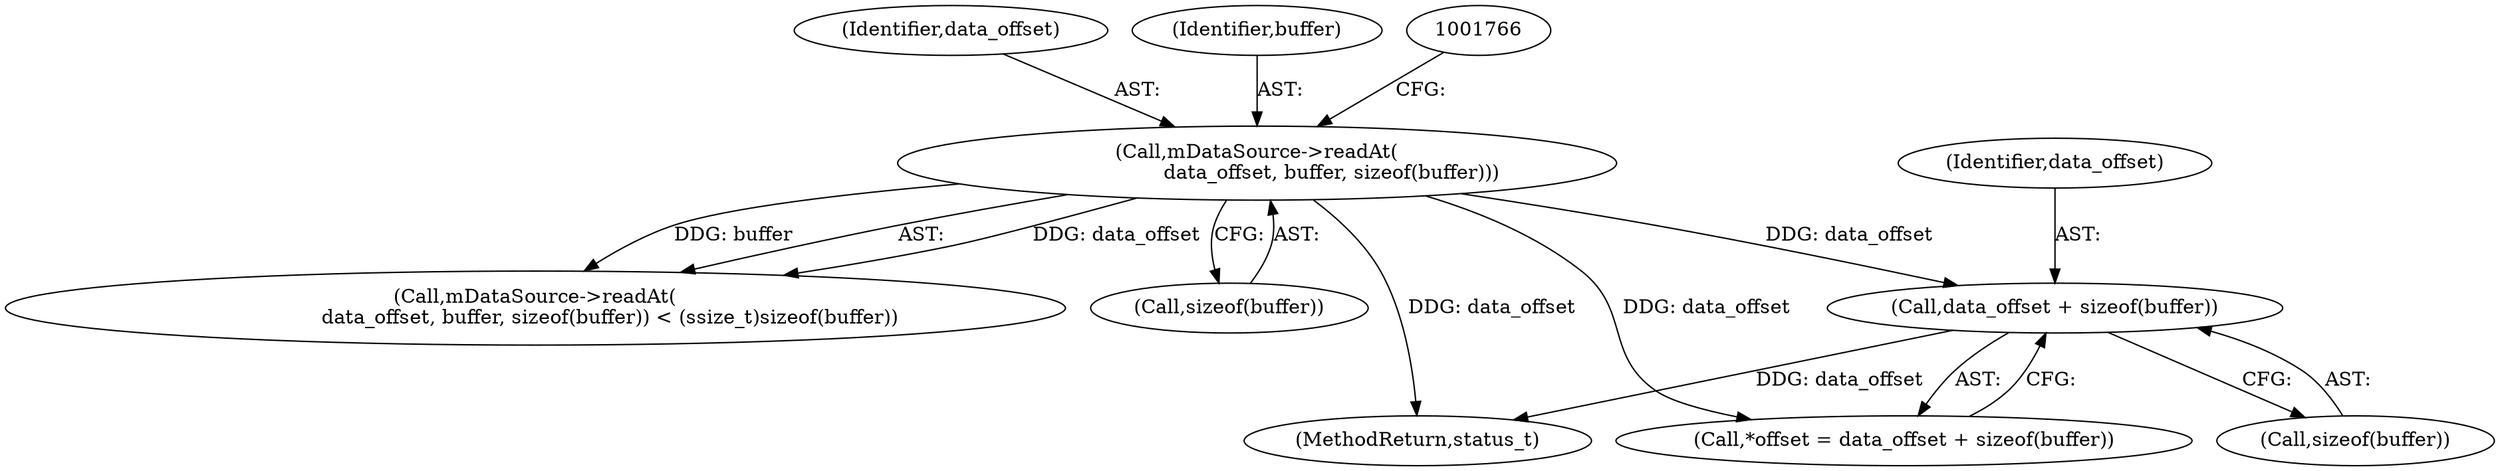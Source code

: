 digraph "0_Android_8a3a2f6ea7defe1a81bb32b3c9f3537f84749b9d@API" {
"1001830" [label="(Call,data_offset + sizeof(buffer))"];
"1001760" [label="(Call,mDataSource->readAt(\n                        data_offset, buffer, sizeof(buffer)))"];
"1001827" [label="(Call,*offset = data_offset + sizeof(buffer))"];
"1001763" [label="(Call,sizeof(buffer))"];
"1001760" [label="(Call,mDataSource->readAt(\n                        data_offset, buffer, sizeof(buffer)))"];
"1001831" [label="(Identifier,data_offset)"];
"1001830" [label="(Call,data_offset + sizeof(buffer))"];
"1001759" [label="(Call,mDataSource->readAt(\n                        data_offset, buffer, sizeof(buffer)) < (ssize_t)sizeof(buffer))"];
"1001761" [label="(Identifier,data_offset)"];
"1001832" [label="(Call,sizeof(buffer))"];
"1001762" [label="(Identifier,buffer)"];
"1003903" [label="(MethodReturn,status_t)"];
"1001830" -> "1001827"  [label="AST: "];
"1001830" -> "1001832"  [label="CFG: "];
"1001831" -> "1001830"  [label="AST: "];
"1001832" -> "1001830"  [label="AST: "];
"1001827" -> "1001830"  [label="CFG: "];
"1001830" -> "1003903"  [label="DDG: data_offset"];
"1001760" -> "1001830"  [label="DDG: data_offset"];
"1001760" -> "1001759"  [label="AST: "];
"1001760" -> "1001763"  [label="CFG: "];
"1001761" -> "1001760"  [label="AST: "];
"1001762" -> "1001760"  [label="AST: "];
"1001763" -> "1001760"  [label="AST: "];
"1001766" -> "1001760"  [label="CFG: "];
"1001760" -> "1003903"  [label="DDG: data_offset"];
"1001760" -> "1001759"  [label="DDG: data_offset"];
"1001760" -> "1001759"  [label="DDG: buffer"];
"1001760" -> "1001827"  [label="DDG: data_offset"];
}
